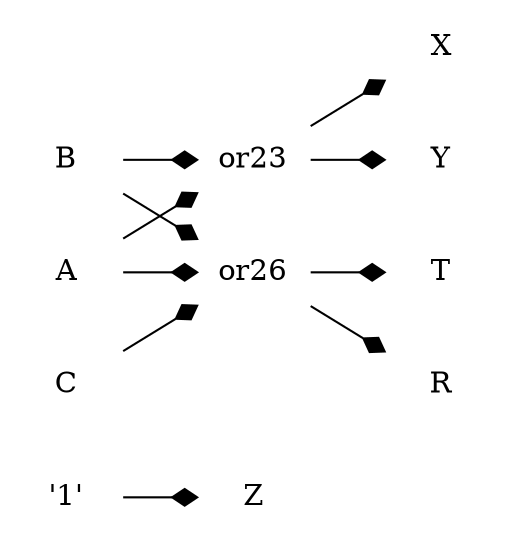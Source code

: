 digraph g {
    // header
    rankdir=LR;
    margin=0.01;
    node [shape="plaintext"];
    edge [arrowhead="diamond"];
    // circuit 
    var0[label="Z"];
    var3[label="X"];
    var7[label="T"];
    var13[label="Y"];
    var17[label="R"];
    or26 [label="or26", image="gates/or_noleads.png"];
    or23 [label="or23", image="gates/or_noleads.png"];
    Const1[label="'1'"];
    var14[label="A"];
    var9[label="B"];
    var18[label="C"];
    Const1 -> var0 ;
    var14 -> or23 ;
    var9 -> or23 ;
    or23 -> var3 ;
    var14 -> or26 ;
    var9 -> or26 ;
    var18 -> or26 ;
    or26 -> var7 ;
    or23 -> var13 ;
    or26 -> var17 ;
}
